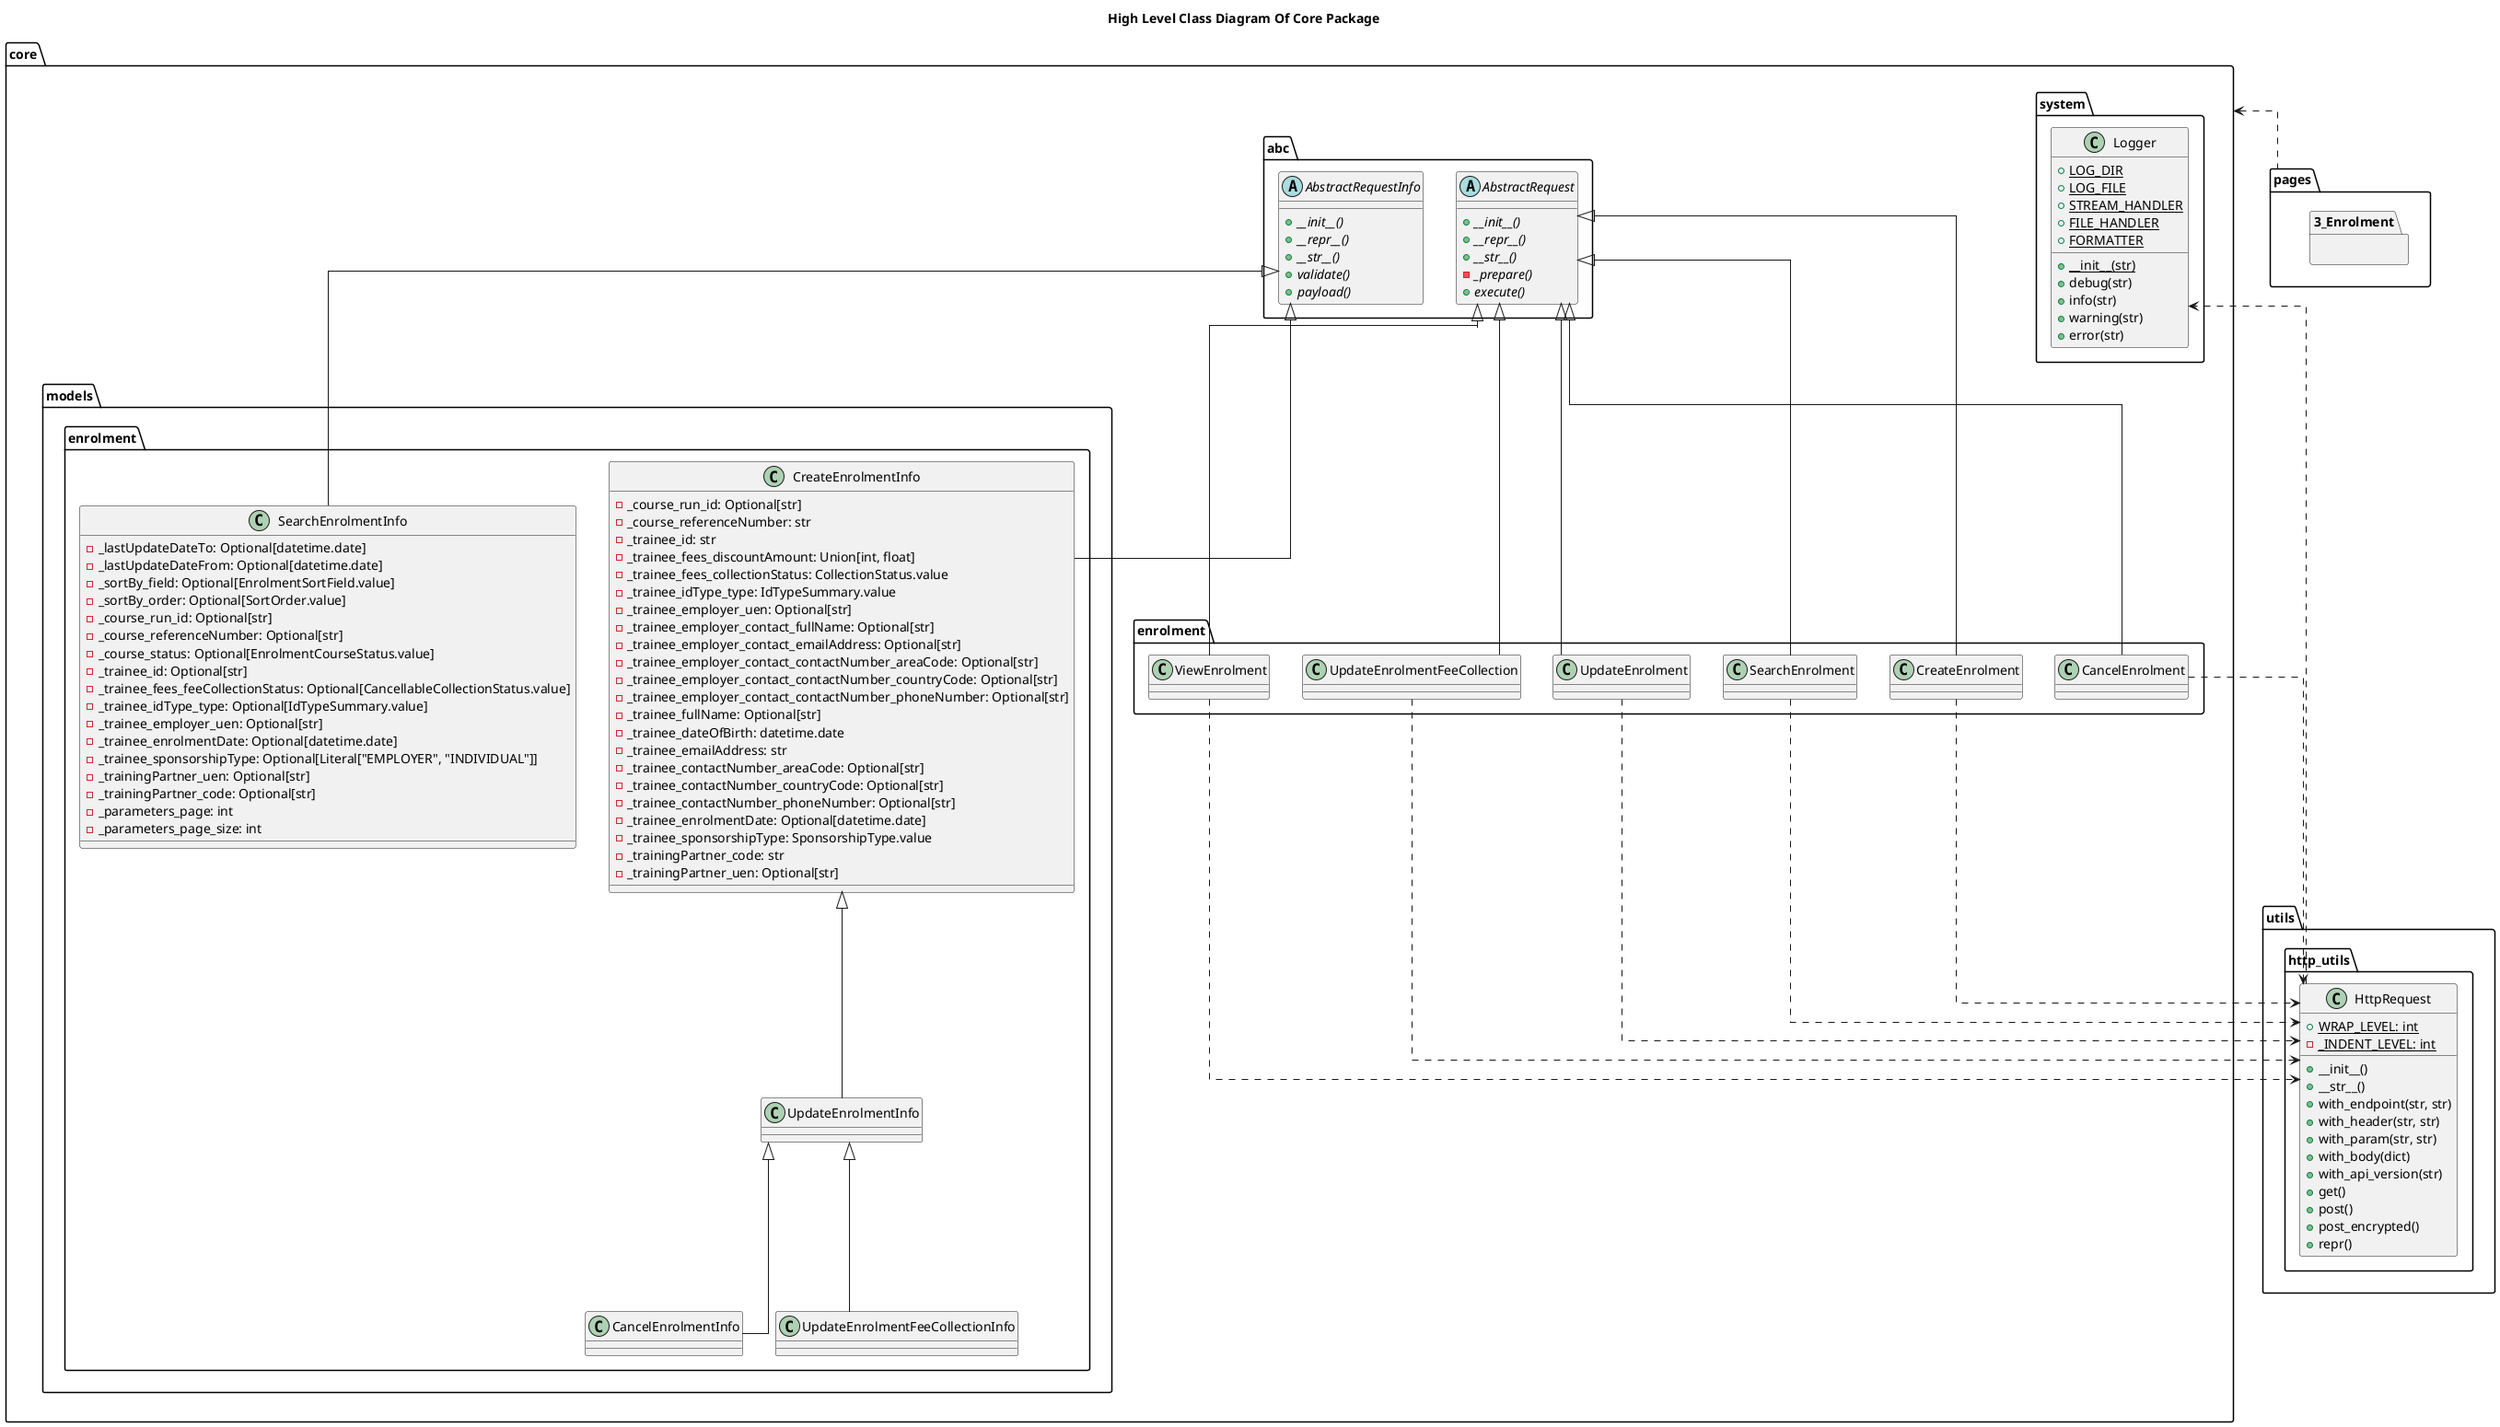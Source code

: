 @startuml
skinparam linetype polyline
skinparam linetype ortho

title High Level Class Diagram Of Core Package

package pages {
    package 3_Enrolment {

    }
}

package utils {
    package http_utils {
        class HttpRequest {
            + WRAP_LEVEL: int {static}
            - _INDENT_LEVEL: int {static}

            + __init__()
            + __str__()
            + with_endpoint(str, str)
            + with_header(str, str)
            + with_param(str, str)
            + with_body(dict)
            + with_api_version(str)
            + get()
            + post()
            + post_encrypted()
            + repr()
        }
    }
}

package core {
    package abc {
        abstract AbstractRequest {
            + __init__() {abstract}
            + __repr__() {abstract}
            + __str__() {abstract}
            - _prepare() {abstract}
            + execute() {abstract}
        }

        abstract AbstractRequestInfo {
            + __init__() {abstract}
            + __repr__() {abstract}
            + __str__() {abstract}
            + validate() {abstract}
            + payload() {abstract}
        }
    }

    package enrolment {
        class CancelEnrolment {

        }

        class CreateEnrolment {

        }

        class SearchEnrolment {

        }

        class UpdateEnrolment {

        }

        class UpdateEnrolmentFeeCollection {

        }

        class ViewEnrolment {

        }

        CancelEnrolment -up-|> AbstractRequest
        CreateEnrolment -up-|> AbstractRequest

        SearchEnrolment -up-|> AbstractRequest
        UpdateEnrolment -up-|> AbstractRequest

        UpdateEnrolmentFeeCollection -up-|> AbstractRequest
        ViewEnrolment -up-|> AbstractRequest

        CancelEnrolment ..> HttpRequest
        CreateEnrolment ..> HttpRequest
        SearchEnrolment ..> HttpRequest
        UpdateEnrolment ..> HttpRequest
        UpdateEnrolmentFeeCollection ..> HttpRequest
        ViewEnrolment ..> HttpRequest
    }

    package models {
        package enrolment {
            class CreateEnrolmentInfo {
                - _course_run_id: Optional[str]
                - _course_referenceNumber: str
                - _trainee_id: str
                - _trainee_fees_discountAmount: Union[int, float]
                - _trainee_fees_collectionStatus: CollectionStatus.value
                - _trainee_idType_type: IdTypeSummary.value
                - _trainee_employer_uen: Optional[str]
                - _trainee_employer_contact_fullName: Optional[str]
                - _trainee_employer_contact_emailAddress: Optional[str]
                - _trainee_employer_contact_contactNumber_areaCode: Optional[str]
                - _trainee_employer_contact_contactNumber_countryCode: Optional[str]
                - _trainee_employer_contact_contactNumber_phoneNumber: Optional[str]
                - _trainee_fullName: Optional[str]
                - _trainee_dateOfBirth: datetime.date
                - _trainee_emailAddress: str
                - _trainee_contactNumber_areaCode: Optional[str]
                - _trainee_contactNumber_countryCode: Optional[str]
                - _trainee_contactNumber_phoneNumber: Optional[str]
                - _trainee_enrolmentDate: Optional[datetime.date]
                - _trainee_sponsorshipType: SponsorshipType.value
                - _trainingPartner_code: str
                - _trainingPartner_uen: Optional[str]
            }

            class UpdateEnrolmentInfo {

            }

            class CancelEnrolmentInfo {

            }

            class SearchEnrolmentInfo {
                - _lastUpdateDateTo: Optional[datetime.date]
                - _lastUpdateDateFrom: Optional[datetime.date]
                - _sortBy_field: Optional[EnrolmentSortField.value]
                - _sortBy_order: Optional[SortOrder.value]
                - _course_run_id: Optional[str]
                - _course_referenceNumber: Optional[str]
                - _course_status: Optional[EnrolmentCourseStatus.value]
                - _trainee_id: Optional[str]
                - _trainee_fees_feeCollectionStatus: Optional[CancellableCollectionStatus.value]
                - _trainee_idType_type: Optional[IdTypeSummary.value]
                - _trainee_employer_uen: Optional[str]
                - _trainee_enrolmentDate: Optional[datetime.date]
                - _trainee_sponsorshipType: Optional[Literal["EMPLOYER", "INDIVIDUAL"]]
                - _trainingPartner_uen: Optional[str]
                - _trainingPartner_code: Optional[str]
                - _parameters_page: int
                - _parameters_page_size: int
            }

            class UpdateEnrolmentFeeCollectionInfo {

            }

            UpdateEnrolmentInfo -up-|> CreateEnrolmentInfo
            CancelEnrolmentInfo -up-|> UpdateEnrolmentInfo
            UpdateEnrolmentFeeCollectionInfo -up-|> UpdateEnrolmentInfo

            CreateEnrolmentInfo -up-|> AbstractRequestInfo
            SearchEnrolmentInfo -up-|> AbstractRequestInfo
        }
    }

    package system {
        class Logger {
            + LOG_DIR {static}
            + LOG_FILE {static}
            + STREAM_HANDLER {static}
            + FILE_HANDLER {static}
            + FORMATTER {static}
            + __init__(str) {static}
            + debug(str)
            + info(str)
            + warning(str)
            + error(str)
        }
    }
    
    HttpRequest ..> Logger
}

pages .left.> core


@enduml